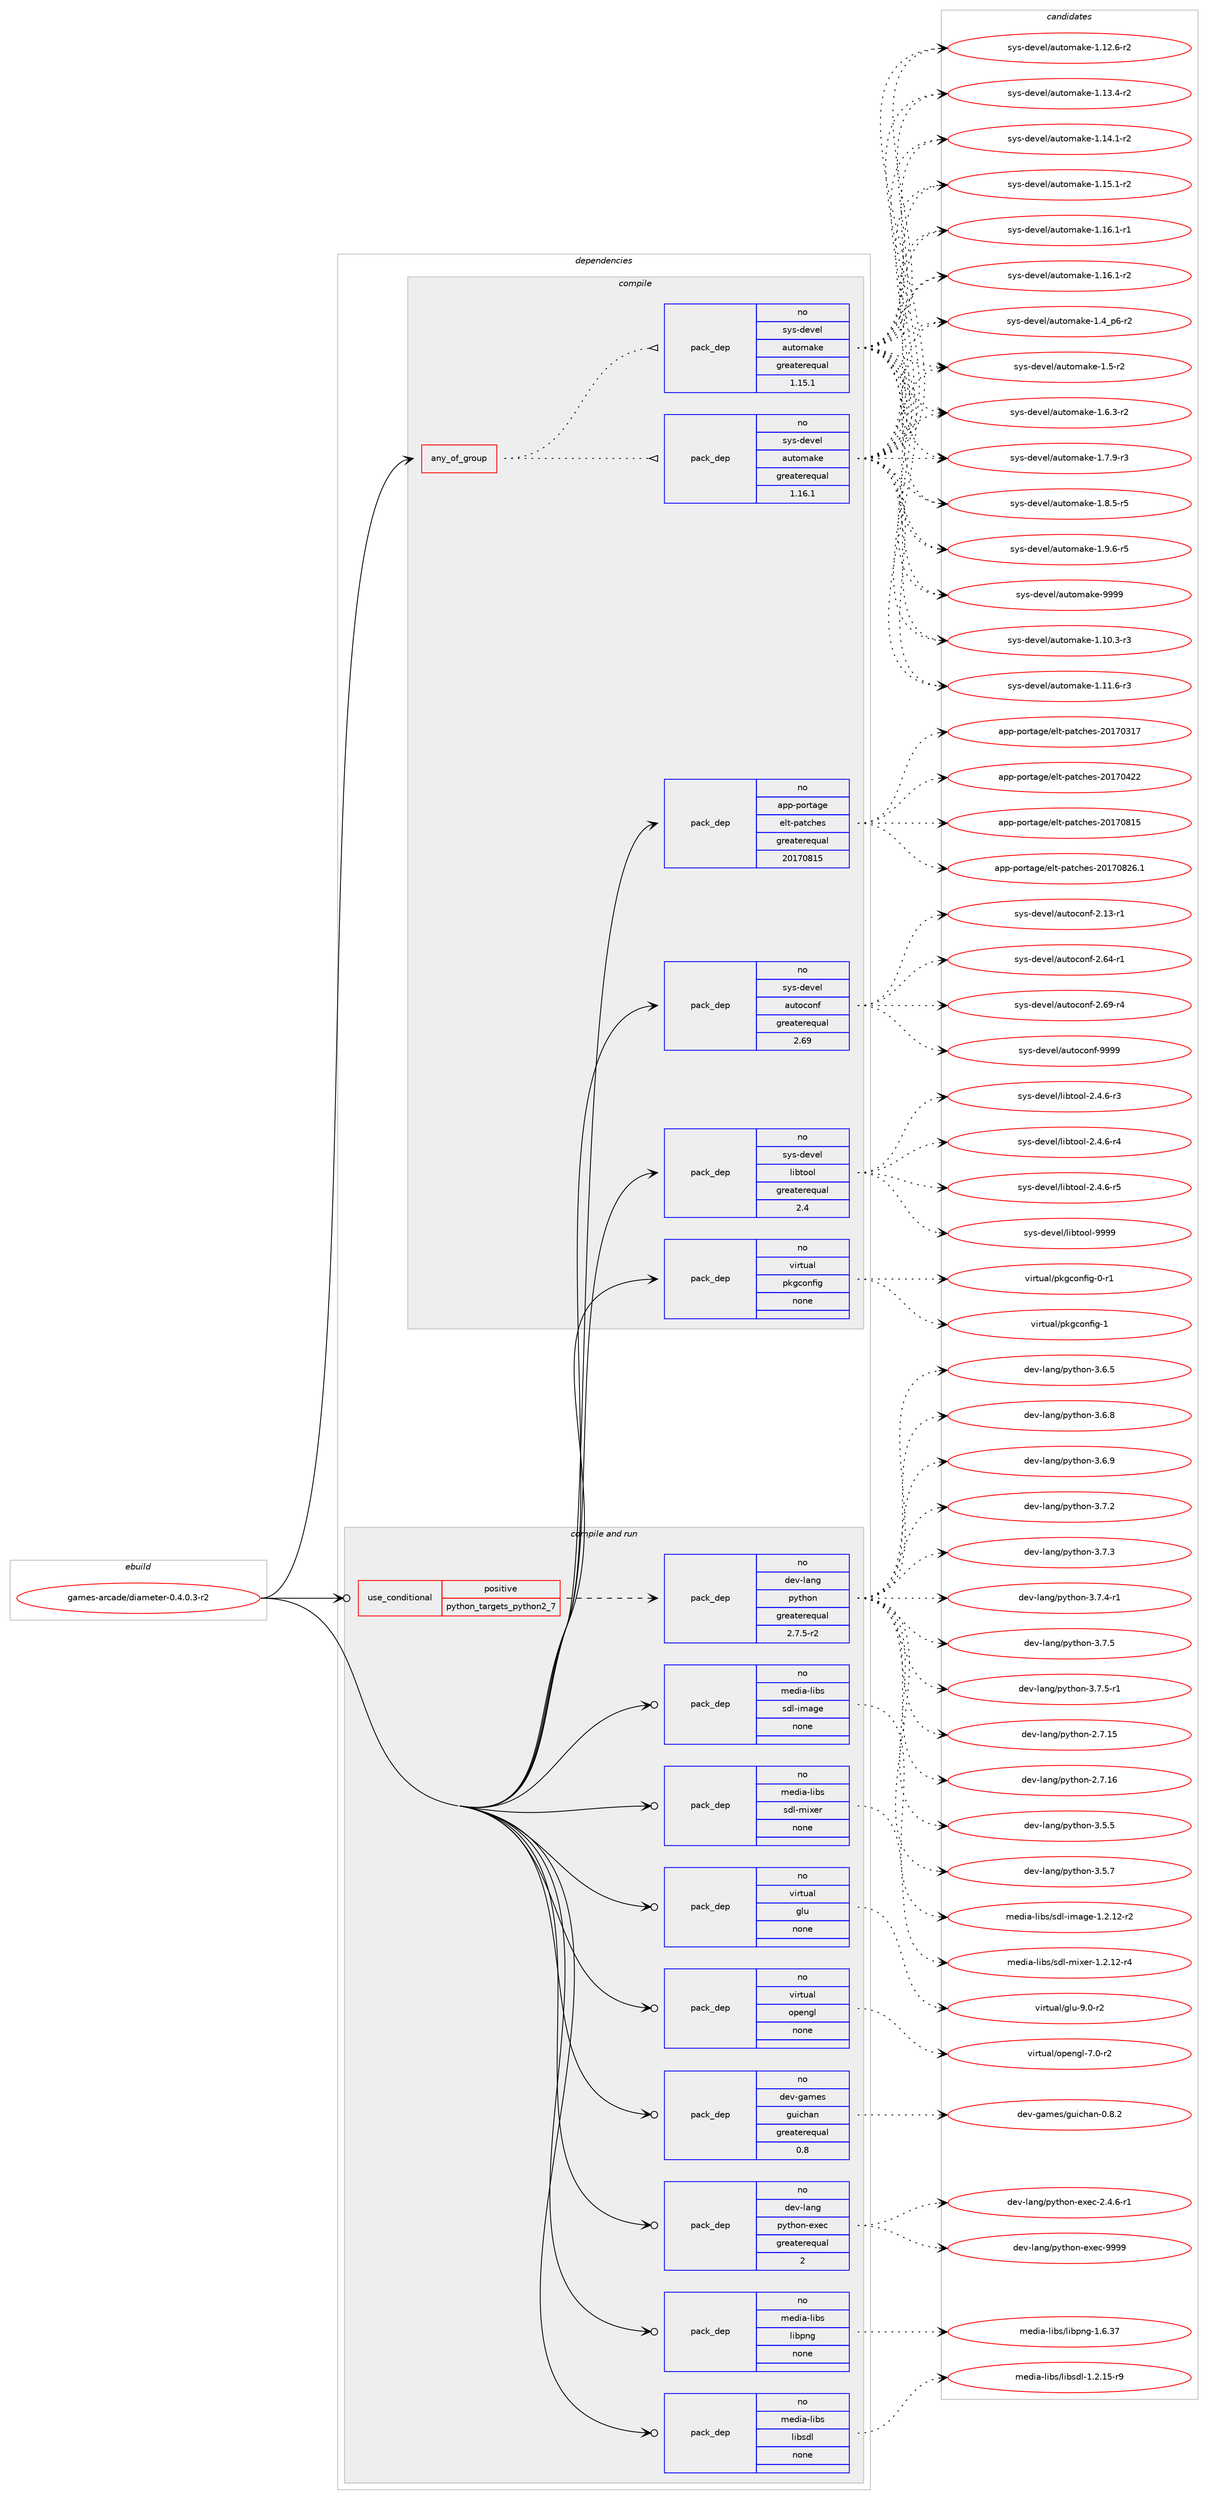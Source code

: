 digraph prolog {

# *************
# Graph options
# *************

newrank=true;
concentrate=true;
compound=true;
graph [rankdir=LR,fontname=Helvetica,fontsize=10,ranksep=1.5];#, ranksep=2.5, nodesep=0.2];
edge  [arrowhead=vee];
node  [fontname=Helvetica,fontsize=10];

# **********
# The ebuild
# **********

subgraph cluster_leftcol {
color=gray;
rank=same;
label=<<i>ebuild</i>>;
id [label="games-arcade/diameter-0.4.0.3-r2", color=red, width=4, href="../games-arcade/diameter-0.4.0.3-r2.svg"];
}

# ****************
# The dependencies
# ****************

subgraph cluster_midcol {
color=gray;
label=<<i>dependencies</i>>;
subgraph cluster_compile {
fillcolor="#eeeeee";
style=filled;
label=<<i>compile</i>>;
subgraph any11889 {
dependency736589 [label=<<TABLE BORDER="0" CELLBORDER="1" CELLSPACING="0" CELLPADDING="4"><TR><TD CELLPADDING="10">any_of_group</TD></TR></TABLE>>, shape=none, color=red];subgraph pack540134 {
dependency736590 [label=<<TABLE BORDER="0" CELLBORDER="1" CELLSPACING="0" CELLPADDING="4" WIDTH="220"><TR><TD ROWSPAN="6" CELLPADDING="30">pack_dep</TD></TR><TR><TD WIDTH="110">no</TD></TR><TR><TD>sys-devel</TD></TR><TR><TD>automake</TD></TR><TR><TD>greaterequal</TD></TR><TR><TD>1.16.1</TD></TR></TABLE>>, shape=none, color=blue];
}
dependency736589:e -> dependency736590:w [weight=20,style="dotted",arrowhead="oinv"];
subgraph pack540135 {
dependency736591 [label=<<TABLE BORDER="0" CELLBORDER="1" CELLSPACING="0" CELLPADDING="4" WIDTH="220"><TR><TD ROWSPAN="6" CELLPADDING="30">pack_dep</TD></TR><TR><TD WIDTH="110">no</TD></TR><TR><TD>sys-devel</TD></TR><TR><TD>automake</TD></TR><TR><TD>greaterequal</TD></TR><TR><TD>1.15.1</TD></TR></TABLE>>, shape=none, color=blue];
}
dependency736589:e -> dependency736591:w [weight=20,style="dotted",arrowhead="oinv"];
}
id:e -> dependency736589:w [weight=20,style="solid",arrowhead="vee"];
subgraph pack540136 {
dependency736592 [label=<<TABLE BORDER="0" CELLBORDER="1" CELLSPACING="0" CELLPADDING="4" WIDTH="220"><TR><TD ROWSPAN="6" CELLPADDING="30">pack_dep</TD></TR><TR><TD WIDTH="110">no</TD></TR><TR><TD>app-portage</TD></TR><TR><TD>elt-patches</TD></TR><TR><TD>greaterequal</TD></TR><TR><TD>20170815</TD></TR></TABLE>>, shape=none, color=blue];
}
id:e -> dependency736592:w [weight=20,style="solid",arrowhead="vee"];
subgraph pack540137 {
dependency736593 [label=<<TABLE BORDER="0" CELLBORDER="1" CELLSPACING="0" CELLPADDING="4" WIDTH="220"><TR><TD ROWSPAN="6" CELLPADDING="30">pack_dep</TD></TR><TR><TD WIDTH="110">no</TD></TR><TR><TD>sys-devel</TD></TR><TR><TD>autoconf</TD></TR><TR><TD>greaterequal</TD></TR><TR><TD>2.69</TD></TR></TABLE>>, shape=none, color=blue];
}
id:e -> dependency736593:w [weight=20,style="solid",arrowhead="vee"];
subgraph pack540138 {
dependency736594 [label=<<TABLE BORDER="0" CELLBORDER="1" CELLSPACING="0" CELLPADDING="4" WIDTH="220"><TR><TD ROWSPAN="6" CELLPADDING="30">pack_dep</TD></TR><TR><TD WIDTH="110">no</TD></TR><TR><TD>sys-devel</TD></TR><TR><TD>libtool</TD></TR><TR><TD>greaterequal</TD></TR><TR><TD>2.4</TD></TR></TABLE>>, shape=none, color=blue];
}
id:e -> dependency736594:w [weight=20,style="solid",arrowhead="vee"];
subgraph pack540139 {
dependency736595 [label=<<TABLE BORDER="0" CELLBORDER="1" CELLSPACING="0" CELLPADDING="4" WIDTH="220"><TR><TD ROWSPAN="6" CELLPADDING="30">pack_dep</TD></TR><TR><TD WIDTH="110">no</TD></TR><TR><TD>virtual</TD></TR><TR><TD>pkgconfig</TD></TR><TR><TD>none</TD></TR><TR><TD></TD></TR></TABLE>>, shape=none, color=blue];
}
id:e -> dependency736595:w [weight=20,style="solid",arrowhead="vee"];
}
subgraph cluster_compileandrun {
fillcolor="#eeeeee";
style=filled;
label=<<i>compile and run</i>>;
subgraph cond184187 {
dependency736596 [label=<<TABLE BORDER="0" CELLBORDER="1" CELLSPACING="0" CELLPADDING="4"><TR><TD ROWSPAN="3" CELLPADDING="10">use_conditional</TD></TR><TR><TD>positive</TD></TR><TR><TD>python_targets_python2_7</TD></TR></TABLE>>, shape=none, color=red];
subgraph pack540140 {
dependency736597 [label=<<TABLE BORDER="0" CELLBORDER="1" CELLSPACING="0" CELLPADDING="4" WIDTH="220"><TR><TD ROWSPAN="6" CELLPADDING="30">pack_dep</TD></TR><TR><TD WIDTH="110">no</TD></TR><TR><TD>dev-lang</TD></TR><TR><TD>python</TD></TR><TR><TD>greaterequal</TD></TR><TR><TD>2.7.5-r2</TD></TR></TABLE>>, shape=none, color=blue];
}
dependency736596:e -> dependency736597:w [weight=20,style="dashed",arrowhead="vee"];
}
id:e -> dependency736596:w [weight=20,style="solid",arrowhead="odotvee"];
subgraph pack540141 {
dependency736598 [label=<<TABLE BORDER="0" CELLBORDER="1" CELLSPACING="0" CELLPADDING="4" WIDTH="220"><TR><TD ROWSPAN="6" CELLPADDING="30">pack_dep</TD></TR><TR><TD WIDTH="110">no</TD></TR><TR><TD>dev-games</TD></TR><TR><TD>guichan</TD></TR><TR><TD>greaterequal</TD></TR><TR><TD>0.8</TD></TR></TABLE>>, shape=none, color=blue];
}
id:e -> dependency736598:w [weight=20,style="solid",arrowhead="odotvee"];
subgraph pack540142 {
dependency736599 [label=<<TABLE BORDER="0" CELLBORDER="1" CELLSPACING="0" CELLPADDING="4" WIDTH="220"><TR><TD ROWSPAN="6" CELLPADDING="30">pack_dep</TD></TR><TR><TD WIDTH="110">no</TD></TR><TR><TD>dev-lang</TD></TR><TR><TD>python-exec</TD></TR><TR><TD>greaterequal</TD></TR><TR><TD>2</TD></TR></TABLE>>, shape=none, color=blue];
}
id:e -> dependency736599:w [weight=20,style="solid",arrowhead="odotvee"];
subgraph pack540143 {
dependency736600 [label=<<TABLE BORDER="0" CELLBORDER="1" CELLSPACING="0" CELLPADDING="4" WIDTH="220"><TR><TD ROWSPAN="6" CELLPADDING="30">pack_dep</TD></TR><TR><TD WIDTH="110">no</TD></TR><TR><TD>media-libs</TD></TR><TR><TD>libpng</TD></TR><TR><TD>none</TD></TR><TR><TD></TD></TR></TABLE>>, shape=none, color=blue];
}
id:e -> dependency736600:w [weight=20,style="solid",arrowhead="odotvee"];
subgraph pack540144 {
dependency736601 [label=<<TABLE BORDER="0" CELLBORDER="1" CELLSPACING="0" CELLPADDING="4" WIDTH="220"><TR><TD ROWSPAN="6" CELLPADDING="30">pack_dep</TD></TR><TR><TD WIDTH="110">no</TD></TR><TR><TD>media-libs</TD></TR><TR><TD>libsdl</TD></TR><TR><TD>none</TD></TR><TR><TD></TD></TR></TABLE>>, shape=none, color=blue];
}
id:e -> dependency736601:w [weight=20,style="solid",arrowhead="odotvee"];
subgraph pack540145 {
dependency736602 [label=<<TABLE BORDER="0" CELLBORDER="1" CELLSPACING="0" CELLPADDING="4" WIDTH="220"><TR><TD ROWSPAN="6" CELLPADDING="30">pack_dep</TD></TR><TR><TD WIDTH="110">no</TD></TR><TR><TD>media-libs</TD></TR><TR><TD>sdl-image</TD></TR><TR><TD>none</TD></TR><TR><TD></TD></TR></TABLE>>, shape=none, color=blue];
}
id:e -> dependency736602:w [weight=20,style="solid",arrowhead="odotvee"];
subgraph pack540146 {
dependency736603 [label=<<TABLE BORDER="0" CELLBORDER="1" CELLSPACING="0" CELLPADDING="4" WIDTH="220"><TR><TD ROWSPAN="6" CELLPADDING="30">pack_dep</TD></TR><TR><TD WIDTH="110">no</TD></TR><TR><TD>media-libs</TD></TR><TR><TD>sdl-mixer</TD></TR><TR><TD>none</TD></TR><TR><TD></TD></TR></TABLE>>, shape=none, color=blue];
}
id:e -> dependency736603:w [weight=20,style="solid",arrowhead="odotvee"];
subgraph pack540147 {
dependency736604 [label=<<TABLE BORDER="0" CELLBORDER="1" CELLSPACING="0" CELLPADDING="4" WIDTH="220"><TR><TD ROWSPAN="6" CELLPADDING="30">pack_dep</TD></TR><TR><TD WIDTH="110">no</TD></TR><TR><TD>virtual</TD></TR><TR><TD>glu</TD></TR><TR><TD>none</TD></TR><TR><TD></TD></TR></TABLE>>, shape=none, color=blue];
}
id:e -> dependency736604:w [weight=20,style="solid",arrowhead="odotvee"];
subgraph pack540148 {
dependency736605 [label=<<TABLE BORDER="0" CELLBORDER="1" CELLSPACING="0" CELLPADDING="4" WIDTH="220"><TR><TD ROWSPAN="6" CELLPADDING="30">pack_dep</TD></TR><TR><TD WIDTH="110">no</TD></TR><TR><TD>virtual</TD></TR><TR><TD>opengl</TD></TR><TR><TD>none</TD></TR><TR><TD></TD></TR></TABLE>>, shape=none, color=blue];
}
id:e -> dependency736605:w [weight=20,style="solid",arrowhead="odotvee"];
}
subgraph cluster_run {
fillcolor="#eeeeee";
style=filled;
label=<<i>run</i>>;
}
}

# **************
# The candidates
# **************

subgraph cluster_choices {
rank=same;
color=gray;
label=<<i>candidates</i>>;

subgraph choice540134 {
color=black;
nodesep=1;
choice11512111545100101118101108479711711611110997107101454946494846514511451 [label="sys-devel/automake-1.10.3-r3", color=red, width=4,href="../sys-devel/automake-1.10.3-r3.svg"];
choice11512111545100101118101108479711711611110997107101454946494946544511451 [label="sys-devel/automake-1.11.6-r3", color=red, width=4,href="../sys-devel/automake-1.11.6-r3.svg"];
choice11512111545100101118101108479711711611110997107101454946495046544511450 [label="sys-devel/automake-1.12.6-r2", color=red, width=4,href="../sys-devel/automake-1.12.6-r2.svg"];
choice11512111545100101118101108479711711611110997107101454946495146524511450 [label="sys-devel/automake-1.13.4-r2", color=red, width=4,href="../sys-devel/automake-1.13.4-r2.svg"];
choice11512111545100101118101108479711711611110997107101454946495246494511450 [label="sys-devel/automake-1.14.1-r2", color=red, width=4,href="../sys-devel/automake-1.14.1-r2.svg"];
choice11512111545100101118101108479711711611110997107101454946495346494511450 [label="sys-devel/automake-1.15.1-r2", color=red, width=4,href="../sys-devel/automake-1.15.1-r2.svg"];
choice11512111545100101118101108479711711611110997107101454946495446494511449 [label="sys-devel/automake-1.16.1-r1", color=red, width=4,href="../sys-devel/automake-1.16.1-r1.svg"];
choice11512111545100101118101108479711711611110997107101454946495446494511450 [label="sys-devel/automake-1.16.1-r2", color=red, width=4,href="../sys-devel/automake-1.16.1-r2.svg"];
choice115121115451001011181011084797117116111109971071014549465295112544511450 [label="sys-devel/automake-1.4_p6-r2", color=red, width=4,href="../sys-devel/automake-1.4_p6-r2.svg"];
choice11512111545100101118101108479711711611110997107101454946534511450 [label="sys-devel/automake-1.5-r2", color=red, width=4,href="../sys-devel/automake-1.5-r2.svg"];
choice115121115451001011181011084797117116111109971071014549465446514511450 [label="sys-devel/automake-1.6.3-r2", color=red, width=4,href="../sys-devel/automake-1.6.3-r2.svg"];
choice115121115451001011181011084797117116111109971071014549465546574511451 [label="sys-devel/automake-1.7.9-r3", color=red, width=4,href="../sys-devel/automake-1.7.9-r3.svg"];
choice115121115451001011181011084797117116111109971071014549465646534511453 [label="sys-devel/automake-1.8.5-r5", color=red, width=4,href="../sys-devel/automake-1.8.5-r5.svg"];
choice115121115451001011181011084797117116111109971071014549465746544511453 [label="sys-devel/automake-1.9.6-r5", color=red, width=4,href="../sys-devel/automake-1.9.6-r5.svg"];
choice115121115451001011181011084797117116111109971071014557575757 [label="sys-devel/automake-9999", color=red, width=4,href="../sys-devel/automake-9999.svg"];
dependency736590:e -> choice11512111545100101118101108479711711611110997107101454946494846514511451:w [style=dotted,weight="100"];
dependency736590:e -> choice11512111545100101118101108479711711611110997107101454946494946544511451:w [style=dotted,weight="100"];
dependency736590:e -> choice11512111545100101118101108479711711611110997107101454946495046544511450:w [style=dotted,weight="100"];
dependency736590:e -> choice11512111545100101118101108479711711611110997107101454946495146524511450:w [style=dotted,weight="100"];
dependency736590:e -> choice11512111545100101118101108479711711611110997107101454946495246494511450:w [style=dotted,weight="100"];
dependency736590:e -> choice11512111545100101118101108479711711611110997107101454946495346494511450:w [style=dotted,weight="100"];
dependency736590:e -> choice11512111545100101118101108479711711611110997107101454946495446494511449:w [style=dotted,weight="100"];
dependency736590:e -> choice11512111545100101118101108479711711611110997107101454946495446494511450:w [style=dotted,weight="100"];
dependency736590:e -> choice115121115451001011181011084797117116111109971071014549465295112544511450:w [style=dotted,weight="100"];
dependency736590:e -> choice11512111545100101118101108479711711611110997107101454946534511450:w [style=dotted,weight="100"];
dependency736590:e -> choice115121115451001011181011084797117116111109971071014549465446514511450:w [style=dotted,weight="100"];
dependency736590:e -> choice115121115451001011181011084797117116111109971071014549465546574511451:w [style=dotted,weight="100"];
dependency736590:e -> choice115121115451001011181011084797117116111109971071014549465646534511453:w [style=dotted,weight="100"];
dependency736590:e -> choice115121115451001011181011084797117116111109971071014549465746544511453:w [style=dotted,weight="100"];
dependency736590:e -> choice115121115451001011181011084797117116111109971071014557575757:w [style=dotted,weight="100"];
}
subgraph choice540135 {
color=black;
nodesep=1;
choice11512111545100101118101108479711711611110997107101454946494846514511451 [label="sys-devel/automake-1.10.3-r3", color=red, width=4,href="../sys-devel/automake-1.10.3-r3.svg"];
choice11512111545100101118101108479711711611110997107101454946494946544511451 [label="sys-devel/automake-1.11.6-r3", color=red, width=4,href="../sys-devel/automake-1.11.6-r3.svg"];
choice11512111545100101118101108479711711611110997107101454946495046544511450 [label="sys-devel/automake-1.12.6-r2", color=red, width=4,href="../sys-devel/automake-1.12.6-r2.svg"];
choice11512111545100101118101108479711711611110997107101454946495146524511450 [label="sys-devel/automake-1.13.4-r2", color=red, width=4,href="../sys-devel/automake-1.13.4-r2.svg"];
choice11512111545100101118101108479711711611110997107101454946495246494511450 [label="sys-devel/automake-1.14.1-r2", color=red, width=4,href="../sys-devel/automake-1.14.1-r2.svg"];
choice11512111545100101118101108479711711611110997107101454946495346494511450 [label="sys-devel/automake-1.15.1-r2", color=red, width=4,href="../sys-devel/automake-1.15.1-r2.svg"];
choice11512111545100101118101108479711711611110997107101454946495446494511449 [label="sys-devel/automake-1.16.1-r1", color=red, width=4,href="../sys-devel/automake-1.16.1-r1.svg"];
choice11512111545100101118101108479711711611110997107101454946495446494511450 [label="sys-devel/automake-1.16.1-r2", color=red, width=4,href="../sys-devel/automake-1.16.1-r2.svg"];
choice115121115451001011181011084797117116111109971071014549465295112544511450 [label="sys-devel/automake-1.4_p6-r2", color=red, width=4,href="../sys-devel/automake-1.4_p6-r2.svg"];
choice11512111545100101118101108479711711611110997107101454946534511450 [label="sys-devel/automake-1.5-r2", color=red, width=4,href="../sys-devel/automake-1.5-r2.svg"];
choice115121115451001011181011084797117116111109971071014549465446514511450 [label="sys-devel/automake-1.6.3-r2", color=red, width=4,href="../sys-devel/automake-1.6.3-r2.svg"];
choice115121115451001011181011084797117116111109971071014549465546574511451 [label="sys-devel/automake-1.7.9-r3", color=red, width=4,href="../sys-devel/automake-1.7.9-r3.svg"];
choice115121115451001011181011084797117116111109971071014549465646534511453 [label="sys-devel/automake-1.8.5-r5", color=red, width=4,href="../sys-devel/automake-1.8.5-r5.svg"];
choice115121115451001011181011084797117116111109971071014549465746544511453 [label="sys-devel/automake-1.9.6-r5", color=red, width=4,href="../sys-devel/automake-1.9.6-r5.svg"];
choice115121115451001011181011084797117116111109971071014557575757 [label="sys-devel/automake-9999", color=red, width=4,href="../sys-devel/automake-9999.svg"];
dependency736591:e -> choice11512111545100101118101108479711711611110997107101454946494846514511451:w [style=dotted,weight="100"];
dependency736591:e -> choice11512111545100101118101108479711711611110997107101454946494946544511451:w [style=dotted,weight="100"];
dependency736591:e -> choice11512111545100101118101108479711711611110997107101454946495046544511450:w [style=dotted,weight="100"];
dependency736591:e -> choice11512111545100101118101108479711711611110997107101454946495146524511450:w [style=dotted,weight="100"];
dependency736591:e -> choice11512111545100101118101108479711711611110997107101454946495246494511450:w [style=dotted,weight="100"];
dependency736591:e -> choice11512111545100101118101108479711711611110997107101454946495346494511450:w [style=dotted,weight="100"];
dependency736591:e -> choice11512111545100101118101108479711711611110997107101454946495446494511449:w [style=dotted,weight="100"];
dependency736591:e -> choice11512111545100101118101108479711711611110997107101454946495446494511450:w [style=dotted,weight="100"];
dependency736591:e -> choice115121115451001011181011084797117116111109971071014549465295112544511450:w [style=dotted,weight="100"];
dependency736591:e -> choice11512111545100101118101108479711711611110997107101454946534511450:w [style=dotted,weight="100"];
dependency736591:e -> choice115121115451001011181011084797117116111109971071014549465446514511450:w [style=dotted,weight="100"];
dependency736591:e -> choice115121115451001011181011084797117116111109971071014549465546574511451:w [style=dotted,weight="100"];
dependency736591:e -> choice115121115451001011181011084797117116111109971071014549465646534511453:w [style=dotted,weight="100"];
dependency736591:e -> choice115121115451001011181011084797117116111109971071014549465746544511453:w [style=dotted,weight="100"];
dependency736591:e -> choice115121115451001011181011084797117116111109971071014557575757:w [style=dotted,weight="100"];
}
subgraph choice540136 {
color=black;
nodesep=1;
choice97112112451121111141169710310147101108116451129711699104101115455048495548514955 [label="app-portage/elt-patches-20170317", color=red, width=4,href="../app-portage/elt-patches-20170317.svg"];
choice97112112451121111141169710310147101108116451129711699104101115455048495548525050 [label="app-portage/elt-patches-20170422", color=red, width=4,href="../app-portage/elt-patches-20170422.svg"];
choice97112112451121111141169710310147101108116451129711699104101115455048495548564953 [label="app-portage/elt-patches-20170815", color=red, width=4,href="../app-portage/elt-patches-20170815.svg"];
choice971121124511211111411697103101471011081164511297116991041011154550484955485650544649 [label="app-portage/elt-patches-20170826.1", color=red, width=4,href="../app-portage/elt-patches-20170826.1.svg"];
dependency736592:e -> choice97112112451121111141169710310147101108116451129711699104101115455048495548514955:w [style=dotted,weight="100"];
dependency736592:e -> choice97112112451121111141169710310147101108116451129711699104101115455048495548525050:w [style=dotted,weight="100"];
dependency736592:e -> choice97112112451121111141169710310147101108116451129711699104101115455048495548564953:w [style=dotted,weight="100"];
dependency736592:e -> choice971121124511211111411697103101471011081164511297116991041011154550484955485650544649:w [style=dotted,weight="100"];
}
subgraph choice540137 {
color=black;
nodesep=1;
choice1151211154510010111810110847971171161119911111010245504649514511449 [label="sys-devel/autoconf-2.13-r1", color=red, width=4,href="../sys-devel/autoconf-2.13-r1.svg"];
choice1151211154510010111810110847971171161119911111010245504654524511449 [label="sys-devel/autoconf-2.64-r1", color=red, width=4,href="../sys-devel/autoconf-2.64-r1.svg"];
choice1151211154510010111810110847971171161119911111010245504654574511452 [label="sys-devel/autoconf-2.69-r4", color=red, width=4,href="../sys-devel/autoconf-2.69-r4.svg"];
choice115121115451001011181011084797117116111991111101024557575757 [label="sys-devel/autoconf-9999", color=red, width=4,href="../sys-devel/autoconf-9999.svg"];
dependency736593:e -> choice1151211154510010111810110847971171161119911111010245504649514511449:w [style=dotted,weight="100"];
dependency736593:e -> choice1151211154510010111810110847971171161119911111010245504654524511449:w [style=dotted,weight="100"];
dependency736593:e -> choice1151211154510010111810110847971171161119911111010245504654574511452:w [style=dotted,weight="100"];
dependency736593:e -> choice115121115451001011181011084797117116111991111101024557575757:w [style=dotted,weight="100"];
}
subgraph choice540138 {
color=black;
nodesep=1;
choice1151211154510010111810110847108105981161111111084550465246544511451 [label="sys-devel/libtool-2.4.6-r3", color=red, width=4,href="../sys-devel/libtool-2.4.6-r3.svg"];
choice1151211154510010111810110847108105981161111111084550465246544511452 [label="sys-devel/libtool-2.4.6-r4", color=red, width=4,href="../sys-devel/libtool-2.4.6-r4.svg"];
choice1151211154510010111810110847108105981161111111084550465246544511453 [label="sys-devel/libtool-2.4.6-r5", color=red, width=4,href="../sys-devel/libtool-2.4.6-r5.svg"];
choice1151211154510010111810110847108105981161111111084557575757 [label="sys-devel/libtool-9999", color=red, width=4,href="../sys-devel/libtool-9999.svg"];
dependency736594:e -> choice1151211154510010111810110847108105981161111111084550465246544511451:w [style=dotted,weight="100"];
dependency736594:e -> choice1151211154510010111810110847108105981161111111084550465246544511452:w [style=dotted,weight="100"];
dependency736594:e -> choice1151211154510010111810110847108105981161111111084550465246544511453:w [style=dotted,weight="100"];
dependency736594:e -> choice1151211154510010111810110847108105981161111111084557575757:w [style=dotted,weight="100"];
}
subgraph choice540139 {
color=black;
nodesep=1;
choice11810511411611797108471121071039911111010210510345484511449 [label="virtual/pkgconfig-0-r1", color=red, width=4,href="../virtual/pkgconfig-0-r1.svg"];
choice1181051141161179710847112107103991111101021051034549 [label="virtual/pkgconfig-1", color=red, width=4,href="../virtual/pkgconfig-1.svg"];
dependency736595:e -> choice11810511411611797108471121071039911111010210510345484511449:w [style=dotted,weight="100"];
dependency736595:e -> choice1181051141161179710847112107103991111101021051034549:w [style=dotted,weight="100"];
}
subgraph choice540140 {
color=black;
nodesep=1;
choice10010111845108971101034711212111610411111045504655464953 [label="dev-lang/python-2.7.15", color=red, width=4,href="../dev-lang/python-2.7.15.svg"];
choice10010111845108971101034711212111610411111045504655464954 [label="dev-lang/python-2.7.16", color=red, width=4,href="../dev-lang/python-2.7.16.svg"];
choice100101118451089711010347112121116104111110455146534653 [label="dev-lang/python-3.5.5", color=red, width=4,href="../dev-lang/python-3.5.5.svg"];
choice100101118451089711010347112121116104111110455146534655 [label="dev-lang/python-3.5.7", color=red, width=4,href="../dev-lang/python-3.5.7.svg"];
choice100101118451089711010347112121116104111110455146544653 [label="dev-lang/python-3.6.5", color=red, width=4,href="../dev-lang/python-3.6.5.svg"];
choice100101118451089711010347112121116104111110455146544656 [label="dev-lang/python-3.6.8", color=red, width=4,href="../dev-lang/python-3.6.8.svg"];
choice100101118451089711010347112121116104111110455146544657 [label="dev-lang/python-3.6.9", color=red, width=4,href="../dev-lang/python-3.6.9.svg"];
choice100101118451089711010347112121116104111110455146554650 [label="dev-lang/python-3.7.2", color=red, width=4,href="../dev-lang/python-3.7.2.svg"];
choice100101118451089711010347112121116104111110455146554651 [label="dev-lang/python-3.7.3", color=red, width=4,href="../dev-lang/python-3.7.3.svg"];
choice1001011184510897110103471121211161041111104551465546524511449 [label="dev-lang/python-3.7.4-r1", color=red, width=4,href="../dev-lang/python-3.7.4-r1.svg"];
choice100101118451089711010347112121116104111110455146554653 [label="dev-lang/python-3.7.5", color=red, width=4,href="../dev-lang/python-3.7.5.svg"];
choice1001011184510897110103471121211161041111104551465546534511449 [label="dev-lang/python-3.7.5-r1", color=red, width=4,href="../dev-lang/python-3.7.5-r1.svg"];
dependency736597:e -> choice10010111845108971101034711212111610411111045504655464953:w [style=dotted,weight="100"];
dependency736597:e -> choice10010111845108971101034711212111610411111045504655464954:w [style=dotted,weight="100"];
dependency736597:e -> choice100101118451089711010347112121116104111110455146534653:w [style=dotted,weight="100"];
dependency736597:e -> choice100101118451089711010347112121116104111110455146534655:w [style=dotted,weight="100"];
dependency736597:e -> choice100101118451089711010347112121116104111110455146544653:w [style=dotted,weight="100"];
dependency736597:e -> choice100101118451089711010347112121116104111110455146544656:w [style=dotted,weight="100"];
dependency736597:e -> choice100101118451089711010347112121116104111110455146544657:w [style=dotted,weight="100"];
dependency736597:e -> choice100101118451089711010347112121116104111110455146554650:w [style=dotted,weight="100"];
dependency736597:e -> choice100101118451089711010347112121116104111110455146554651:w [style=dotted,weight="100"];
dependency736597:e -> choice1001011184510897110103471121211161041111104551465546524511449:w [style=dotted,weight="100"];
dependency736597:e -> choice100101118451089711010347112121116104111110455146554653:w [style=dotted,weight="100"];
dependency736597:e -> choice1001011184510897110103471121211161041111104551465546534511449:w [style=dotted,weight="100"];
}
subgraph choice540141 {
color=black;
nodesep=1;
choice1001011184510397109101115471031171059910497110454846564650 [label="dev-games/guichan-0.8.2", color=red, width=4,href="../dev-games/guichan-0.8.2.svg"];
dependency736598:e -> choice1001011184510397109101115471031171059910497110454846564650:w [style=dotted,weight="100"];
}
subgraph choice540142 {
color=black;
nodesep=1;
choice10010111845108971101034711212111610411111045101120101994550465246544511449 [label="dev-lang/python-exec-2.4.6-r1", color=red, width=4,href="../dev-lang/python-exec-2.4.6-r1.svg"];
choice10010111845108971101034711212111610411111045101120101994557575757 [label="dev-lang/python-exec-9999", color=red, width=4,href="../dev-lang/python-exec-9999.svg"];
dependency736599:e -> choice10010111845108971101034711212111610411111045101120101994550465246544511449:w [style=dotted,weight="100"];
dependency736599:e -> choice10010111845108971101034711212111610411111045101120101994557575757:w [style=dotted,weight="100"];
}
subgraph choice540143 {
color=black;
nodesep=1;
choice109101100105974510810598115471081059811211010345494654465155 [label="media-libs/libpng-1.6.37", color=red, width=4,href="../media-libs/libpng-1.6.37.svg"];
dependency736600:e -> choice109101100105974510810598115471081059811211010345494654465155:w [style=dotted,weight="100"];
}
subgraph choice540144 {
color=black;
nodesep=1;
choice1091011001059745108105981154710810598115100108454946504649534511457 [label="media-libs/libsdl-1.2.15-r9", color=red, width=4,href="../media-libs/libsdl-1.2.15-r9.svg"];
dependency736601:e -> choice1091011001059745108105981154710810598115100108454946504649534511457:w [style=dotted,weight="100"];
}
subgraph choice540145 {
color=black;
nodesep=1;
choice109101100105974510810598115471151001084510510997103101454946504649504511450 [label="media-libs/sdl-image-1.2.12-r2", color=red, width=4,href="../media-libs/sdl-image-1.2.12-r2.svg"];
dependency736602:e -> choice109101100105974510810598115471151001084510510997103101454946504649504511450:w [style=dotted,weight="100"];
}
subgraph choice540146 {
color=black;
nodesep=1;
choice1091011001059745108105981154711510010845109105120101114454946504649504511452 [label="media-libs/sdl-mixer-1.2.12-r4", color=red, width=4,href="../media-libs/sdl-mixer-1.2.12-r4.svg"];
dependency736603:e -> choice1091011001059745108105981154711510010845109105120101114454946504649504511452:w [style=dotted,weight="100"];
}
subgraph choice540147 {
color=black;
nodesep=1;
choice1181051141161179710847103108117455746484511450 [label="virtual/glu-9.0-r2", color=red, width=4,href="../virtual/glu-9.0-r2.svg"];
dependency736604:e -> choice1181051141161179710847103108117455746484511450:w [style=dotted,weight="100"];
}
subgraph choice540148 {
color=black;
nodesep=1;
choice1181051141161179710847111112101110103108455546484511450 [label="virtual/opengl-7.0-r2", color=red, width=4,href="../virtual/opengl-7.0-r2.svg"];
dependency736605:e -> choice1181051141161179710847111112101110103108455546484511450:w [style=dotted,weight="100"];
}
}

}
